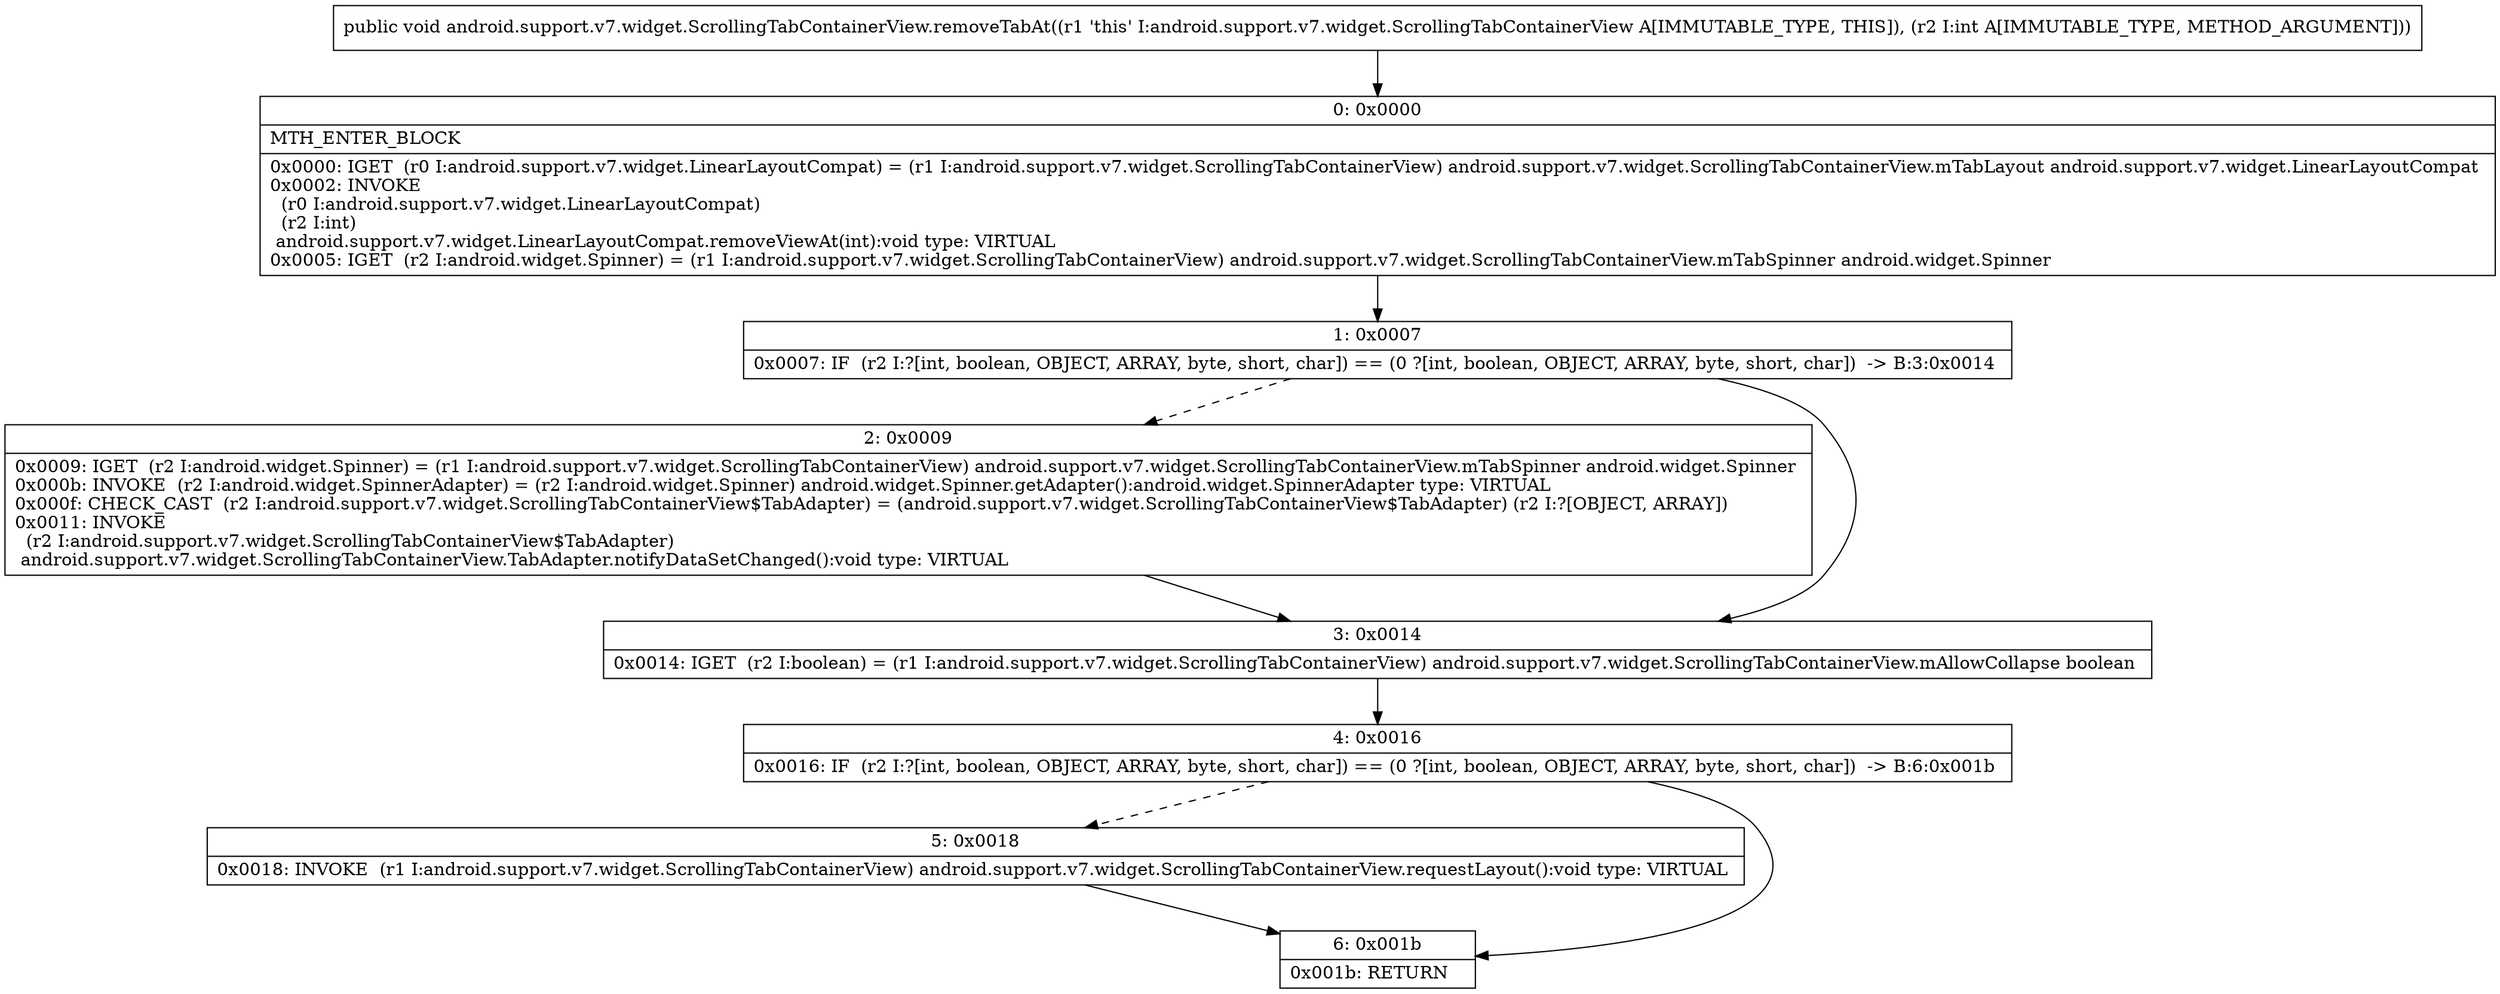 digraph "CFG forandroid.support.v7.widget.ScrollingTabContainerView.removeTabAt(I)V" {
Node_0 [shape=record,label="{0\:\ 0x0000|MTH_ENTER_BLOCK\l|0x0000: IGET  (r0 I:android.support.v7.widget.LinearLayoutCompat) = (r1 I:android.support.v7.widget.ScrollingTabContainerView) android.support.v7.widget.ScrollingTabContainerView.mTabLayout android.support.v7.widget.LinearLayoutCompat \l0x0002: INVOKE  \l  (r0 I:android.support.v7.widget.LinearLayoutCompat)\l  (r2 I:int)\l android.support.v7.widget.LinearLayoutCompat.removeViewAt(int):void type: VIRTUAL \l0x0005: IGET  (r2 I:android.widget.Spinner) = (r1 I:android.support.v7.widget.ScrollingTabContainerView) android.support.v7.widget.ScrollingTabContainerView.mTabSpinner android.widget.Spinner \l}"];
Node_1 [shape=record,label="{1\:\ 0x0007|0x0007: IF  (r2 I:?[int, boolean, OBJECT, ARRAY, byte, short, char]) == (0 ?[int, boolean, OBJECT, ARRAY, byte, short, char])  \-\> B:3:0x0014 \l}"];
Node_2 [shape=record,label="{2\:\ 0x0009|0x0009: IGET  (r2 I:android.widget.Spinner) = (r1 I:android.support.v7.widget.ScrollingTabContainerView) android.support.v7.widget.ScrollingTabContainerView.mTabSpinner android.widget.Spinner \l0x000b: INVOKE  (r2 I:android.widget.SpinnerAdapter) = (r2 I:android.widget.Spinner) android.widget.Spinner.getAdapter():android.widget.SpinnerAdapter type: VIRTUAL \l0x000f: CHECK_CAST  (r2 I:android.support.v7.widget.ScrollingTabContainerView$TabAdapter) = (android.support.v7.widget.ScrollingTabContainerView$TabAdapter) (r2 I:?[OBJECT, ARRAY]) \l0x0011: INVOKE  \l  (r2 I:android.support.v7.widget.ScrollingTabContainerView$TabAdapter)\l android.support.v7.widget.ScrollingTabContainerView.TabAdapter.notifyDataSetChanged():void type: VIRTUAL \l}"];
Node_3 [shape=record,label="{3\:\ 0x0014|0x0014: IGET  (r2 I:boolean) = (r1 I:android.support.v7.widget.ScrollingTabContainerView) android.support.v7.widget.ScrollingTabContainerView.mAllowCollapse boolean \l}"];
Node_4 [shape=record,label="{4\:\ 0x0016|0x0016: IF  (r2 I:?[int, boolean, OBJECT, ARRAY, byte, short, char]) == (0 ?[int, boolean, OBJECT, ARRAY, byte, short, char])  \-\> B:6:0x001b \l}"];
Node_5 [shape=record,label="{5\:\ 0x0018|0x0018: INVOKE  (r1 I:android.support.v7.widget.ScrollingTabContainerView) android.support.v7.widget.ScrollingTabContainerView.requestLayout():void type: VIRTUAL \l}"];
Node_6 [shape=record,label="{6\:\ 0x001b|0x001b: RETURN   \l}"];
MethodNode[shape=record,label="{public void android.support.v7.widget.ScrollingTabContainerView.removeTabAt((r1 'this' I:android.support.v7.widget.ScrollingTabContainerView A[IMMUTABLE_TYPE, THIS]), (r2 I:int A[IMMUTABLE_TYPE, METHOD_ARGUMENT])) }"];
MethodNode -> Node_0;
Node_0 -> Node_1;
Node_1 -> Node_2[style=dashed];
Node_1 -> Node_3;
Node_2 -> Node_3;
Node_3 -> Node_4;
Node_4 -> Node_5[style=dashed];
Node_4 -> Node_6;
Node_5 -> Node_6;
}

